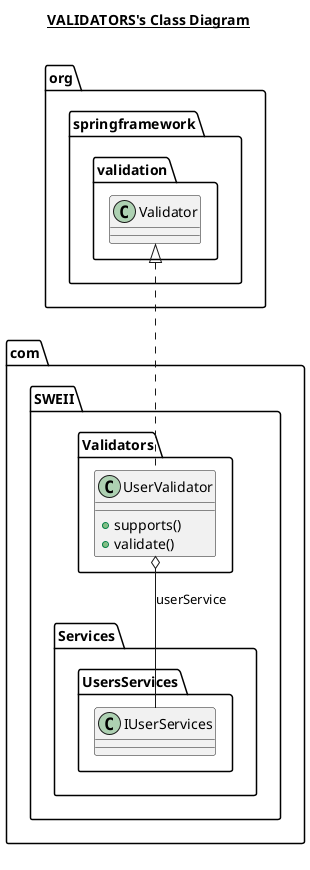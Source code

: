 @startuml

title __VALIDATORS's Class Diagram__\n

  namespace com.SWEII {
    namespace Validators {
      class com.SWEII.Validators.UserValidator {
          + supports()
          + validate()
      }
    }
  }
  

  com.SWEII.Validators.UserValidator .up.|> org.springframework.validation.Validator
  com.SWEII.Validators.UserValidator o-- com.SWEII.Services.UsersServices.IUserServices : userService


right footer

endfooter

@enduml
